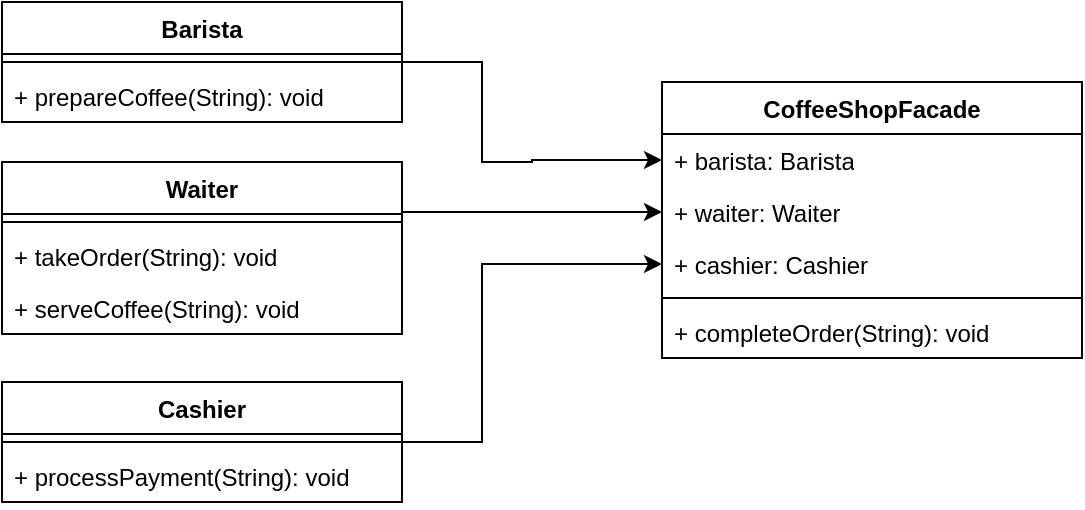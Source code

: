 <mxfile version="24.4.10" type="github">
  <diagram id="C5RBs43oDa-KdzZeNtuy" name="Page-1">
    <mxGraphModel dx="904" dy="581" grid="1" gridSize="10" guides="1" tooltips="1" connect="1" arrows="1" fold="1" page="1" pageScale="1" pageWidth="827" pageHeight="1169" math="0" shadow="0">
      <root>
        <mxCell id="WIyWlLk6GJQsqaUBKTNV-0" />
        <mxCell id="WIyWlLk6GJQsqaUBKTNV-1" parent="WIyWlLk6GJQsqaUBKTNV-0" />
        <mxCell id="FY31_bF7waz8QDKIZkXW-24" style="edgeStyle=orthogonalEdgeStyle;rounded=0;orthogonalLoop=1;jettySize=auto;html=1;entryX=0;entryY=0.5;entryDx=0;entryDy=0;" edge="1" parent="WIyWlLk6GJQsqaUBKTNV-1" source="FY31_bF7waz8QDKIZkXW-0" target="FY31_bF7waz8QDKIZkXW-14">
          <mxGeometry relative="1" as="geometry">
            <Array as="points">
              <mxPoint x="280" y="110" />
              <mxPoint x="280" y="160" />
              <mxPoint x="305" y="160" />
              <mxPoint x="305" y="159" />
            </Array>
          </mxGeometry>
        </mxCell>
        <mxCell id="FY31_bF7waz8QDKIZkXW-0" value="Barista" style="swimlane;fontStyle=1;align=center;verticalAlign=top;childLayout=stackLayout;horizontal=1;startSize=26;horizontalStack=0;resizeParent=1;resizeParentMax=0;resizeLast=0;collapsible=1;marginBottom=0;whiteSpace=wrap;html=1;" vertex="1" parent="WIyWlLk6GJQsqaUBKTNV-1">
          <mxGeometry x="40" y="80" width="200" height="60" as="geometry" />
        </mxCell>
        <mxCell id="FY31_bF7waz8QDKIZkXW-2" value="" style="line;strokeWidth=1;fillColor=none;align=left;verticalAlign=middle;spacingTop=-1;spacingLeft=3;spacingRight=3;rotatable=0;labelPosition=right;points=[];portConstraint=eastwest;strokeColor=inherit;" vertex="1" parent="FY31_bF7waz8QDKIZkXW-0">
          <mxGeometry y="26" width="200" height="8" as="geometry" />
        </mxCell>
        <mxCell id="FY31_bF7waz8QDKIZkXW-3" value="+ prepareCoffee(String): void" style="text;strokeColor=none;fillColor=none;align=left;verticalAlign=top;spacingLeft=4;spacingRight=4;overflow=hidden;rotatable=0;points=[[0,0.5],[1,0.5]];portConstraint=eastwest;whiteSpace=wrap;html=1;" vertex="1" parent="FY31_bF7waz8QDKIZkXW-0">
          <mxGeometry y="34" width="200" height="26" as="geometry" />
        </mxCell>
        <mxCell id="FY31_bF7waz8QDKIZkXW-23" style="edgeStyle=orthogonalEdgeStyle;rounded=0;orthogonalLoop=1;jettySize=auto;html=1;entryX=0;entryY=0.5;entryDx=0;entryDy=0;" edge="1" parent="WIyWlLk6GJQsqaUBKTNV-1" source="FY31_bF7waz8QDKIZkXW-4" target="FY31_bF7waz8QDKIZkXW-17">
          <mxGeometry relative="1" as="geometry">
            <Array as="points">
              <mxPoint x="270" y="185" />
              <mxPoint x="270" y="185" />
            </Array>
          </mxGeometry>
        </mxCell>
        <mxCell id="FY31_bF7waz8QDKIZkXW-4" value="Waiter" style="swimlane;fontStyle=1;align=center;verticalAlign=top;childLayout=stackLayout;horizontal=1;startSize=26;horizontalStack=0;resizeParent=1;resizeParentMax=0;resizeLast=0;collapsible=1;marginBottom=0;whiteSpace=wrap;html=1;" vertex="1" parent="WIyWlLk6GJQsqaUBKTNV-1">
          <mxGeometry x="40" y="160" width="200" height="86" as="geometry" />
        </mxCell>
        <mxCell id="FY31_bF7waz8QDKIZkXW-6" value="" style="line;strokeWidth=1;fillColor=none;align=left;verticalAlign=middle;spacingTop=-1;spacingLeft=3;spacingRight=3;rotatable=0;labelPosition=right;points=[];portConstraint=eastwest;strokeColor=inherit;" vertex="1" parent="FY31_bF7waz8QDKIZkXW-4">
          <mxGeometry y="26" width="200" height="8" as="geometry" />
        </mxCell>
        <mxCell id="FY31_bF7waz8QDKIZkXW-7" value="+ takeOrder(String): void" style="text;strokeColor=none;fillColor=none;align=left;verticalAlign=top;spacingLeft=4;spacingRight=4;overflow=hidden;rotatable=0;points=[[0,0.5],[1,0.5]];portConstraint=eastwest;whiteSpace=wrap;html=1;" vertex="1" parent="FY31_bF7waz8QDKIZkXW-4">
          <mxGeometry y="34" width="200" height="26" as="geometry" />
        </mxCell>
        <mxCell id="FY31_bF7waz8QDKIZkXW-8" value="+ serveCoffee(String): void" style="text;strokeColor=none;fillColor=none;align=left;verticalAlign=top;spacingLeft=4;spacingRight=4;overflow=hidden;rotatable=0;points=[[0,0.5],[1,0.5]];portConstraint=eastwest;whiteSpace=wrap;html=1;" vertex="1" parent="FY31_bF7waz8QDKIZkXW-4">
          <mxGeometry y="60" width="200" height="26" as="geometry" />
        </mxCell>
        <mxCell id="FY31_bF7waz8QDKIZkXW-22" style="edgeStyle=orthogonalEdgeStyle;rounded=0;orthogonalLoop=1;jettySize=auto;html=1;entryX=0;entryY=0.5;entryDx=0;entryDy=0;" edge="1" parent="WIyWlLk6GJQsqaUBKTNV-1" source="FY31_bF7waz8QDKIZkXW-9" target="FY31_bF7waz8QDKIZkXW-18">
          <mxGeometry relative="1" as="geometry">
            <Array as="points">
              <mxPoint x="280" y="300" />
              <mxPoint x="280" y="211" />
            </Array>
          </mxGeometry>
        </mxCell>
        <mxCell id="FY31_bF7waz8QDKIZkXW-9" value="Cashier" style="swimlane;fontStyle=1;align=center;verticalAlign=top;childLayout=stackLayout;horizontal=1;startSize=26;horizontalStack=0;resizeParent=1;resizeParentMax=0;resizeLast=0;collapsible=1;marginBottom=0;whiteSpace=wrap;html=1;" vertex="1" parent="WIyWlLk6GJQsqaUBKTNV-1">
          <mxGeometry x="40" y="270" width="200" height="60" as="geometry" />
        </mxCell>
        <mxCell id="FY31_bF7waz8QDKIZkXW-11" value="" style="line;strokeWidth=1;fillColor=none;align=left;verticalAlign=middle;spacingTop=-1;spacingLeft=3;spacingRight=3;rotatable=0;labelPosition=right;points=[];portConstraint=eastwest;strokeColor=inherit;" vertex="1" parent="FY31_bF7waz8QDKIZkXW-9">
          <mxGeometry y="26" width="200" height="8" as="geometry" />
        </mxCell>
        <mxCell id="FY31_bF7waz8QDKIZkXW-12" value="+ processPayment(String): void" style="text;strokeColor=none;fillColor=none;align=left;verticalAlign=top;spacingLeft=4;spacingRight=4;overflow=hidden;rotatable=0;points=[[0,0.5],[1,0.5]];portConstraint=eastwest;whiteSpace=wrap;html=1;" vertex="1" parent="FY31_bF7waz8QDKIZkXW-9">
          <mxGeometry y="34" width="200" height="26" as="geometry" />
        </mxCell>
        <mxCell id="FY31_bF7waz8QDKIZkXW-13" value="CoffeeShopFacade" style="swimlane;fontStyle=1;align=center;verticalAlign=top;childLayout=stackLayout;horizontal=1;startSize=26;horizontalStack=0;resizeParent=1;resizeParentMax=0;resizeLast=0;collapsible=1;marginBottom=0;whiteSpace=wrap;html=1;" vertex="1" parent="WIyWlLk6GJQsqaUBKTNV-1">
          <mxGeometry x="370" y="120" width="210" height="138" as="geometry" />
        </mxCell>
        <mxCell id="FY31_bF7waz8QDKIZkXW-14" value="+ barista: Barista" style="text;strokeColor=none;fillColor=none;align=left;verticalAlign=top;spacingLeft=4;spacingRight=4;overflow=hidden;rotatable=0;points=[[0,0.5],[1,0.5]];portConstraint=eastwest;whiteSpace=wrap;html=1;" vertex="1" parent="FY31_bF7waz8QDKIZkXW-13">
          <mxGeometry y="26" width="210" height="26" as="geometry" />
        </mxCell>
        <mxCell id="FY31_bF7waz8QDKIZkXW-17" value="+ waiter: Waiter" style="text;strokeColor=none;fillColor=none;align=left;verticalAlign=top;spacingLeft=4;spacingRight=4;overflow=hidden;rotatable=0;points=[[0,0.5],[1,0.5]];portConstraint=eastwest;whiteSpace=wrap;html=1;" vertex="1" parent="FY31_bF7waz8QDKIZkXW-13">
          <mxGeometry y="52" width="210" height="26" as="geometry" />
        </mxCell>
        <mxCell id="FY31_bF7waz8QDKIZkXW-18" value="+ cashier: Cashier" style="text;strokeColor=none;fillColor=none;align=left;verticalAlign=top;spacingLeft=4;spacingRight=4;overflow=hidden;rotatable=0;points=[[0,0.5],[1,0.5]];portConstraint=eastwest;whiteSpace=wrap;html=1;" vertex="1" parent="FY31_bF7waz8QDKIZkXW-13">
          <mxGeometry y="78" width="210" height="26" as="geometry" />
        </mxCell>
        <mxCell id="FY31_bF7waz8QDKIZkXW-15" value="" style="line;strokeWidth=1;fillColor=none;align=left;verticalAlign=middle;spacingTop=-1;spacingLeft=3;spacingRight=3;rotatable=0;labelPosition=right;points=[];portConstraint=eastwest;strokeColor=inherit;" vertex="1" parent="FY31_bF7waz8QDKIZkXW-13">
          <mxGeometry y="104" width="210" height="8" as="geometry" />
        </mxCell>
        <mxCell id="FY31_bF7waz8QDKIZkXW-16" value="+ completeOrder(String): void" style="text;strokeColor=none;fillColor=none;align=left;verticalAlign=top;spacingLeft=4;spacingRight=4;overflow=hidden;rotatable=0;points=[[0,0.5],[1,0.5]];portConstraint=eastwest;whiteSpace=wrap;html=1;" vertex="1" parent="FY31_bF7waz8QDKIZkXW-13">
          <mxGeometry y="112" width="210" height="26" as="geometry" />
        </mxCell>
      </root>
    </mxGraphModel>
  </diagram>
</mxfile>
